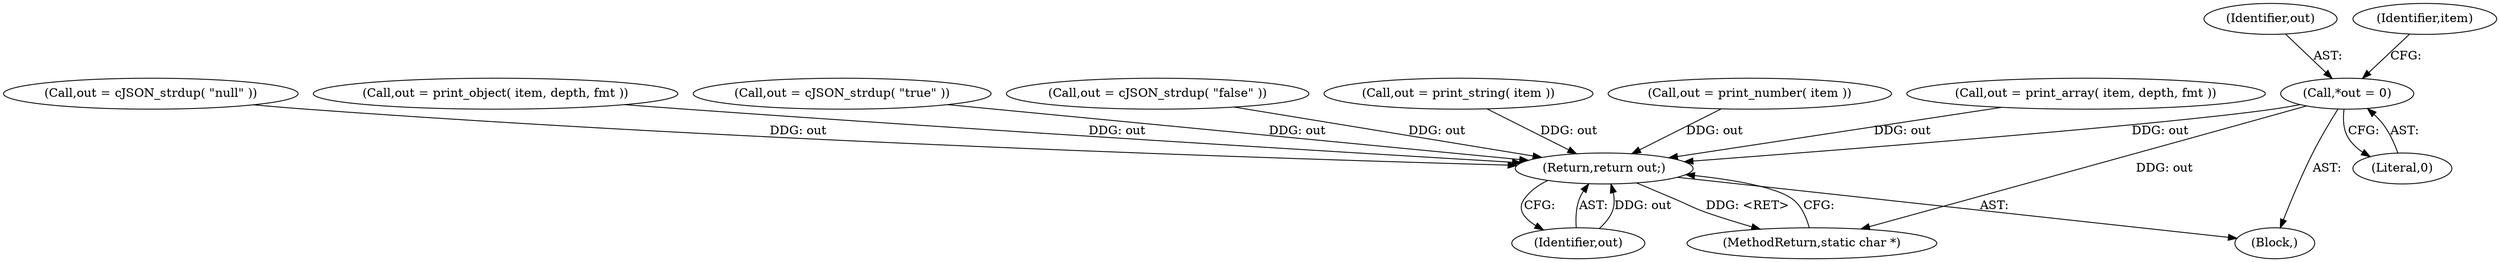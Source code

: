 digraph "1_iperf_91f2fa59e8ed80dfbf400add0164ee0e508e412a_45@pointer" {
"1000106" [label="(Call,*out = 0)"];
"1000167" [label="(Return,return out;)"];
"1000122" [label="(Call,out = cJSON_strdup( \"null\" ))"];
"1000167" [label="(Return,return out;)"];
"1000168" [label="(Identifier,out)"];
"1000107" [label="(Identifier,out)"];
"1000160" [label="(Call,out = print_object( item, depth, fmt ))"];
"1000106" [label="(Call,*out = 0)"];
"1000134" [label="(Call,out = cJSON_strdup( \"true\" ))"];
"1000128" [label="(Call,out = cJSON_strdup( \"false\" ))"];
"1000169" [label="(MethodReturn,static char *)"];
"1000111" [label="(Identifier,item)"];
"1000146" [label="(Call,out = print_string( item ))"];
"1000140" [label="(Call,out = print_number( item ))"];
"1000152" [label="(Call,out = print_array( item, depth, fmt ))"];
"1000104" [label="(Block,)"];
"1000108" [label="(Literal,0)"];
"1000106" -> "1000104"  [label="AST: "];
"1000106" -> "1000108"  [label="CFG: "];
"1000107" -> "1000106"  [label="AST: "];
"1000108" -> "1000106"  [label="AST: "];
"1000111" -> "1000106"  [label="CFG: "];
"1000106" -> "1000169"  [label="DDG: out"];
"1000106" -> "1000167"  [label="DDG: out"];
"1000167" -> "1000104"  [label="AST: "];
"1000167" -> "1000168"  [label="CFG: "];
"1000168" -> "1000167"  [label="AST: "];
"1000169" -> "1000167"  [label="CFG: "];
"1000167" -> "1000169"  [label="DDG: <RET>"];
"1000168" -> "1000167"  [label="DDG: out"];
"1000128" -> "1000167"  [label="DDG: out"];
"1000152" -> "1000167"  [label="DDG: out"];
"1000134" -> "1000167"  [label="DDG: out"];
"1000122" -> "1000167"  [label="DDG: out"];
"1000140" -> "1000167"  [label="DDG: out"];
"1000146" -> "1000167"  [label="DDG: out"];
"1000160" -> "1000167"  [label="DDG: out"];
}

